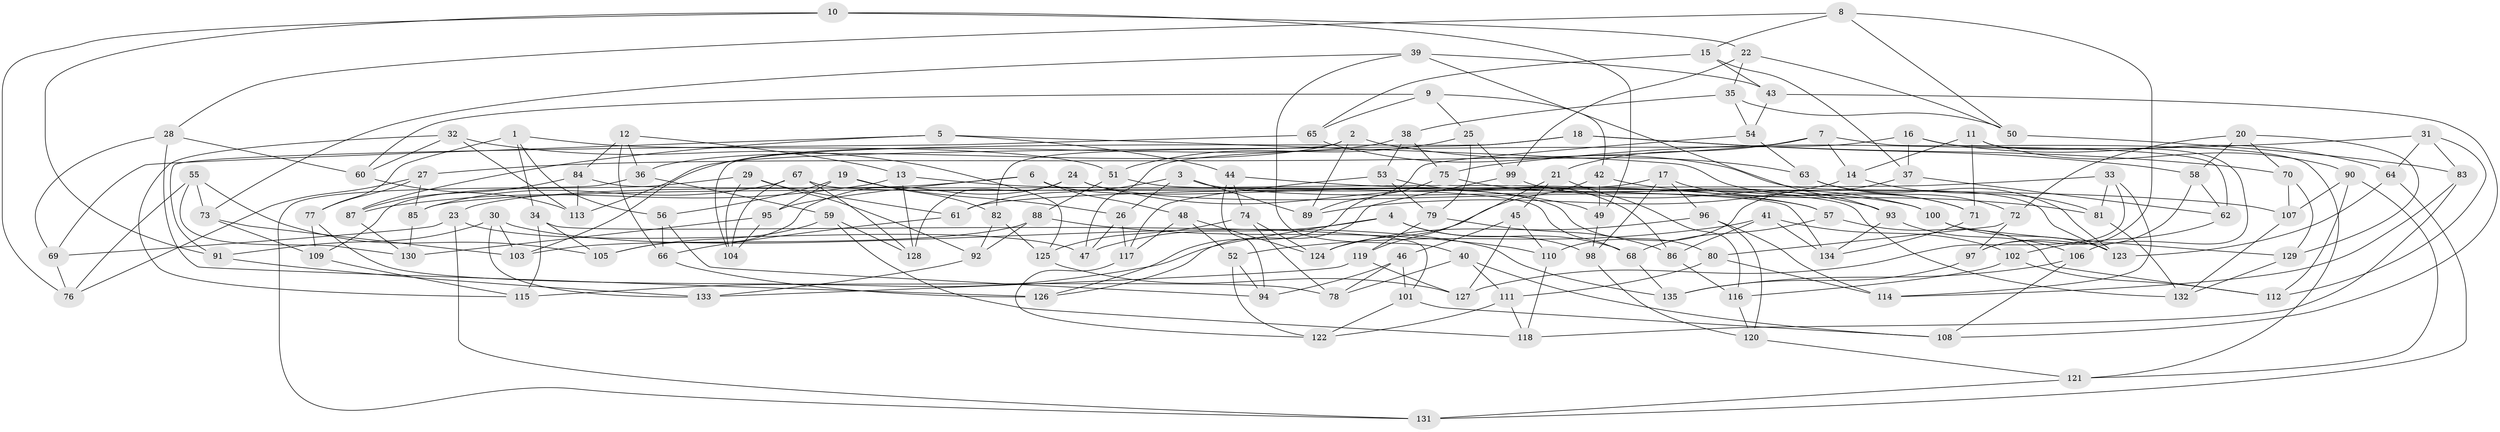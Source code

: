 // coarse degree distribution, {8: 0.058823529411764705, 10: 0.08823529411764706, 11: 0.058823529411764705, 4: 0.6029411764705882, 7: 0.014705882352941176, 9: 0.04411764705882353, 5: 0.029411764705882353, 3: 0.08823529411764706, 6: 0.014705882352941176}
// Generated by graph-tools (version 1.1) at 2025/53/03/04/25 22:53:43]
// undirected, 135 vertices, 270 edges
graph export_dot {
  node [color=gray90,style=filled];
  1;
  2;
  3;
  4;
  5;
  6;
  7;
  8;
  9;
  10;
  11;
  12;
  13;
  14;
  15;
  16;
  17;
  18;
  19;
  20;
  21;
  22;
  23;
  24;
  25;
  26;
  27;
  28;
  29;
  30;
  31;
  32;
  33;
  34;
  35;
  36;
  37;
  38;
  39;
  40;
  41;
  42;
  43;
  44;
  45;
  46;
  47;
  48;
  49;
  50;
  51;
  52;
  53;
  54;
  55;
  56;
  57;
  58;
  59;
  60;
  61;
  62;
  63;
  64;
  65;
  66;
  67;
  68;
  69;
  70;
  71;
  72;
  73;
  74;
  75;
  76;
  77;
  78;
  79;
  80;
  81;
  82;
  83;
  84;
  85;
  86;
  87;
  88;
  89;
  90;
  91;
  92;
  93;
  94;
  95;
  96;
  97;
  98;
  99;
  100;
  101;
  102;
  103;
  104;
  105;
  106;
  107;
  108;
  109;
  110;
  111;
  112;
  113;
  114;
  115;
  116;
  117;
  118;
  119;
  120;
  121;
  122;
  123;
  124;
  125;
  126;
  127;
  128;
  129;
  130;
  131;
  132;
  133;
  134;
  135;
  1 -- 77;
  1 -- 51;
  1 -- 34;
  1 -- 56;
  2 -- 63;
  2 -- 36;
  2 -- 89;
  2 -- 82;
  3 -- 26;
  3 -- 89;
  3 -- 100;
  3 -- 61;
  4 -- 68;
  4 -- 98;
  4 -- 115;
  4 -- 47;
  5 -- 44;
  5 -- 71;
  5 -- 69;
  5 -- 87;
  6 -- 48;
  6 -- 23;
  6 -- 95;
  6 -- 80;
  7 -- 21;
  7 -- 14;
  7 -- 121;
  7 -- 27;
  8 -- 50;
  8 -- 97;
  8 -- 15;
  8 -- 28;
  9 -- 25;
  9 -- 60;
  9 -- 65;
  9 -- 42;
  10 -- 91;
  10 -- 22;
  10 -- 76;
  10 -- 49;
  11 -- 14;
  11 -- 71;
  11 -- 106;
  11 -- 90;
  12 -- 84;
  12 -- 36;
  12 -- 66;
  12 -- 13;
  13 -- 57;
  13 -- 87;
  13 -- 128;
  14 -- 81;
  14 -- 89;
  15 -- 65;
  15 -- 43;
  15 -- 37;
  16 -- 64;
  16 -- 62;
  16 -- 47;
  16 -- 37;
  17 -- 98;
  17 -- 96;
  17 -- 85;
  17 -- 71;
  18 -- 104;
  18 -- 58;
  18 -- 70;
  18 -- 113;
  19 -- 82;
  19 -- 26;
  19 -- 95;
  19 -- 56;
  20 -- 70;
  20 -- 58;
  20 -- 129;
  20 -- 72;
  21 -- 45;
  21 -- 116;
  21 -- 119;
  22 -- 99;
  22 -- 35;
  22 -- 50;
  23 -- 69;
  23 -- 47;
  23 -- 131;
  24 -- 128;
  24 -- 49;
  24 -- 57;
  24 -- 105;
  25 -- 99;
  25 -- 79;
  25 -- 51;
  26 -- 47;
  26 -- 117;
  27 -- 76;
  27 -- 77;
  27 -- 85;
  28 -- 69;
  28 -- 60;
  28 -- 126;
  29 -- 104;
  29 -- 92;
  29 -- 61;
  29 -- 109;
  30 -- 103;
  30 -- 91;
  30 -- 133;
  30 -- 135;
  31 -- 83;
  31 -- 75;
  31 -- 64;
  31 -- 112;
  32 -- 60;
  32 -- 113;
  32 -- 125;
  32 -- 115;
  33 -- 61;
  33 -- 81;
  33 -- 127;
  33 -- 114;
  34 -- 105;
  34 -- 115;
  34 -- 101;
  35 -- 50;
  35 -- 54;
  35 -- 38;
  36 -- 131;
  36 -- 59;
  37 -- 62;
  37 -- 110;
  38 -- 75;
  38 -- 53;
  38 -- 103;
  39 -- 40;
  39 -- 43;
  39 -- 73;
  39 -- 93;
  40 -- 111;
  40 -- 78;
  40 -- 108;
  41 -- 102;
  41 -- 52;
  41 -- 134;
  41 -- 86;
  42 -- 81;
  42 -- 49;
  42 -- 124;
  43 -- 108;
  43 -- 54;
  44 -- 94;
  44 -- 107;
  44 -- 74;
  45 -- 46;
  45 -- 127;
  45 -- 110;
  46 -- 94;
  46 -- 78;
  46 -- 101;
  48 -- 117;
  48 -- 124;
  48 -- 52;
  49 -- 98;
  50 -- 83;
  51 -- 88;
  51 -- 132;
  52 -- 122;
  52 -- 94;
  53 -- 79;
  53 -- 86;
  53 -- 117;
  54 -- 89;
  54 -- 63;
  55 -- 76;
  55 -- 105;
  55 -- 130;
  55 -- 73;
  56 -- 94;
  56 -- 66;
  57 -- 112;
  57 -- 68;
  58 -- 97;
  58 -- 62;
  59 -- 118;
  59 -- 128;
  59 -- 105;
  60 -- 113;
  61 -- 66;
  62 -- 102;
  63 -- 72;
  63 -- 123;
  64 -- 123;
  64 -- 131;
  65 -- 91;
  65 -- 123;
  66 -- 126;
  67 -- 85;
  67 -- 128;
  67 -- 104;
  67 -- 68;
  68 -- 135;
  69 -- 76;
  70 -- 107;
  70 -- 129;
  71 -- 134;
  72 -- 80;
  72 -- 97;
  73 -- 103;
  73 -- 109;
  74 -- 124;
  74 -- 125;
  74 -- 78;
  75 -- 93;
  75 -- 126;
  77 -- 109;
  77 -- 78;
  79 -- 86;
  79 -- 119;
  80 -- 111;
  80 -- 114;
  81 -- 132;
  82 -- 92;
  82 -- 125;
  83 -- 114;
  83 -- 118;
  84 -- 113;
  84 -- 87;
  84 -- 134;
  85 -- 130;
  86 -- 116;
  87 -- 130;
  88 -- 110;
  88 -- 103;
  88 -- 92;
  90 -- 121;
  90 -- 112;
  90 -- 107;
  91 -- 133;
  92 -- 133;
  93 -- 106;
  93 -- 134;
  95 -- 130;
  95 -- 104;
  96 -- 120;
  96 -- 124;
  96 -- 114;
  97 -- 135;
  98 -- 120;
  99 -- 100;
  99 -- 126;
  100 -- 123;
  100 -- 129;
  101 -- 122;
  101 -- 108;
  102 -- 116;
  102 -- 112;
  106 -- 135;
  106 -- 108;
  107 -- 132;
  109 -- 115;
  110 -- 118;
  111 -- 122;
  111 -- 118;
  116 -- 120;
  117 -- 122;
  119 -- 133;
  119 -- 127;
  120 -- 121;
  121 -- 131;
  125 -- 127;
  129 -- 132;
}

